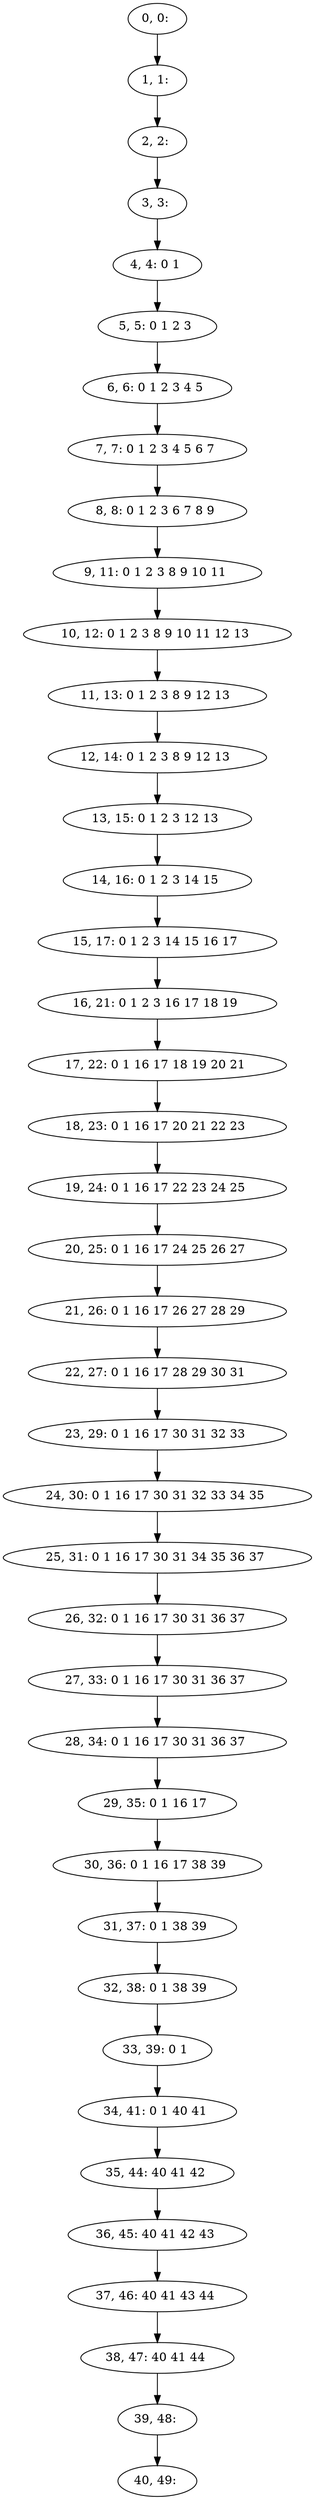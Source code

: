 digraph G {
0[label="0, 0: "];
1[label="1, 1: "];
2[label="2, 2: "];
3[label="3, 3: "];
4[label="4, 4: 0 1 "];
5[label="5, 5: 0 1 2 3 "];
6[label="6, 6: 0 1 2 3 4 5 "];
7[label="7, 7: 0 1 2 3 4 5 6 7 "];
8[label="8, 8: 0 1 2 3 6 7 8 9 "];
9[label="9, 11: 0 1 2 3 8 9 10 11 "];
10[label="10, 12: 0 1 2 3 8 9 10 11 12 13 "];
11[label="11, 13: 0 1 2 3 8 9 12 13 "];
12[label="12, 14: 0 1 2 3 8 9 12 13 "];
13[label="13, 15: 0 1 2 3 12 13 "];
14[label="14, 16: 0 1 2 3 14 15 "];
15[label="15, 17: 0 1 2 3 14 15 16 17 "];
16[label="16, 21: 0 1 2 3 16 17 18 19 "];
17[label="17, 22: 0 1 16 17 18 19 20 21 "];
18[label="18, 23: 0 1 16 17 20 21 22 23 "];
19[label="19, 24: 0 1 16 17 22 23 24 25 "];
20[label="20, 25: 0 1 16 17 24 25 26 27 "];
21[label="21, 26: 0 1 16 17 26 27 28 29 "];
22[label="22, 27: 0 1 16 17 28 29 30 31 "];
23[label="23, 29: 0 1 16 17 30 31 32 33 "];
24[label="24, 30: 0 1 16 17 30 31 32 33 34 35 "];
25[label="25, 31: 0 1 16 17 30 31 34 35 36 37 "];
26[label="26, 32: 0 1 16 17 30 31 36 37 "];
27[label="27, 33: 0 1 16 17 30 31 36 37 "];
28[label="28, 34: 0 1 16 17 30 31 36 37 "];
29[label="29, 35: 0 1 16 17 "];
30[label="30, 36: 0 1 16 17 38 39 "];
31[label="31, 37: 0 1 38 39 "];
32[label="32, 38: 0 1 38 39 "];
33[label="33, 39: 0 1 "];
34[label="34, 41: 0 1 40 41 "];
35[label="35, 44: 40 41 42 "];
36[label="36, 45: 40 41 42 43 "];
37[label="37, 46: 40 41 43 44 "];
38[label="38, 47: 40 41 44 "];
39[label="39, 48: "];
40[label="40, 49: "];
0->1 ;
1->2 ;
2->3 ;
3->4 ;
4->5 ;
5->6 ;
6->7 ;
7->8 ;
8->9 ;
9->10 ;
10->11 ;
11->12 ;
12->13 ;
13->14 ;
14->15 ;
15->16 ;
16->17 ;
17->18 ;
18->19 ;
19->20 ;
20->21 ;
21->22 ;
22->23 ;
23->24 ;
24->25 ;
25->26 ;
26->27 ;
27->28 ;
28->29 ;
29->30 ;
30->31 ;
31->32 ;
32->33 ;
33->34 ;
34->35 ;
35->36 ;
36->37 ;
37->38 ;
38->39 ;
39->40 ;
}

